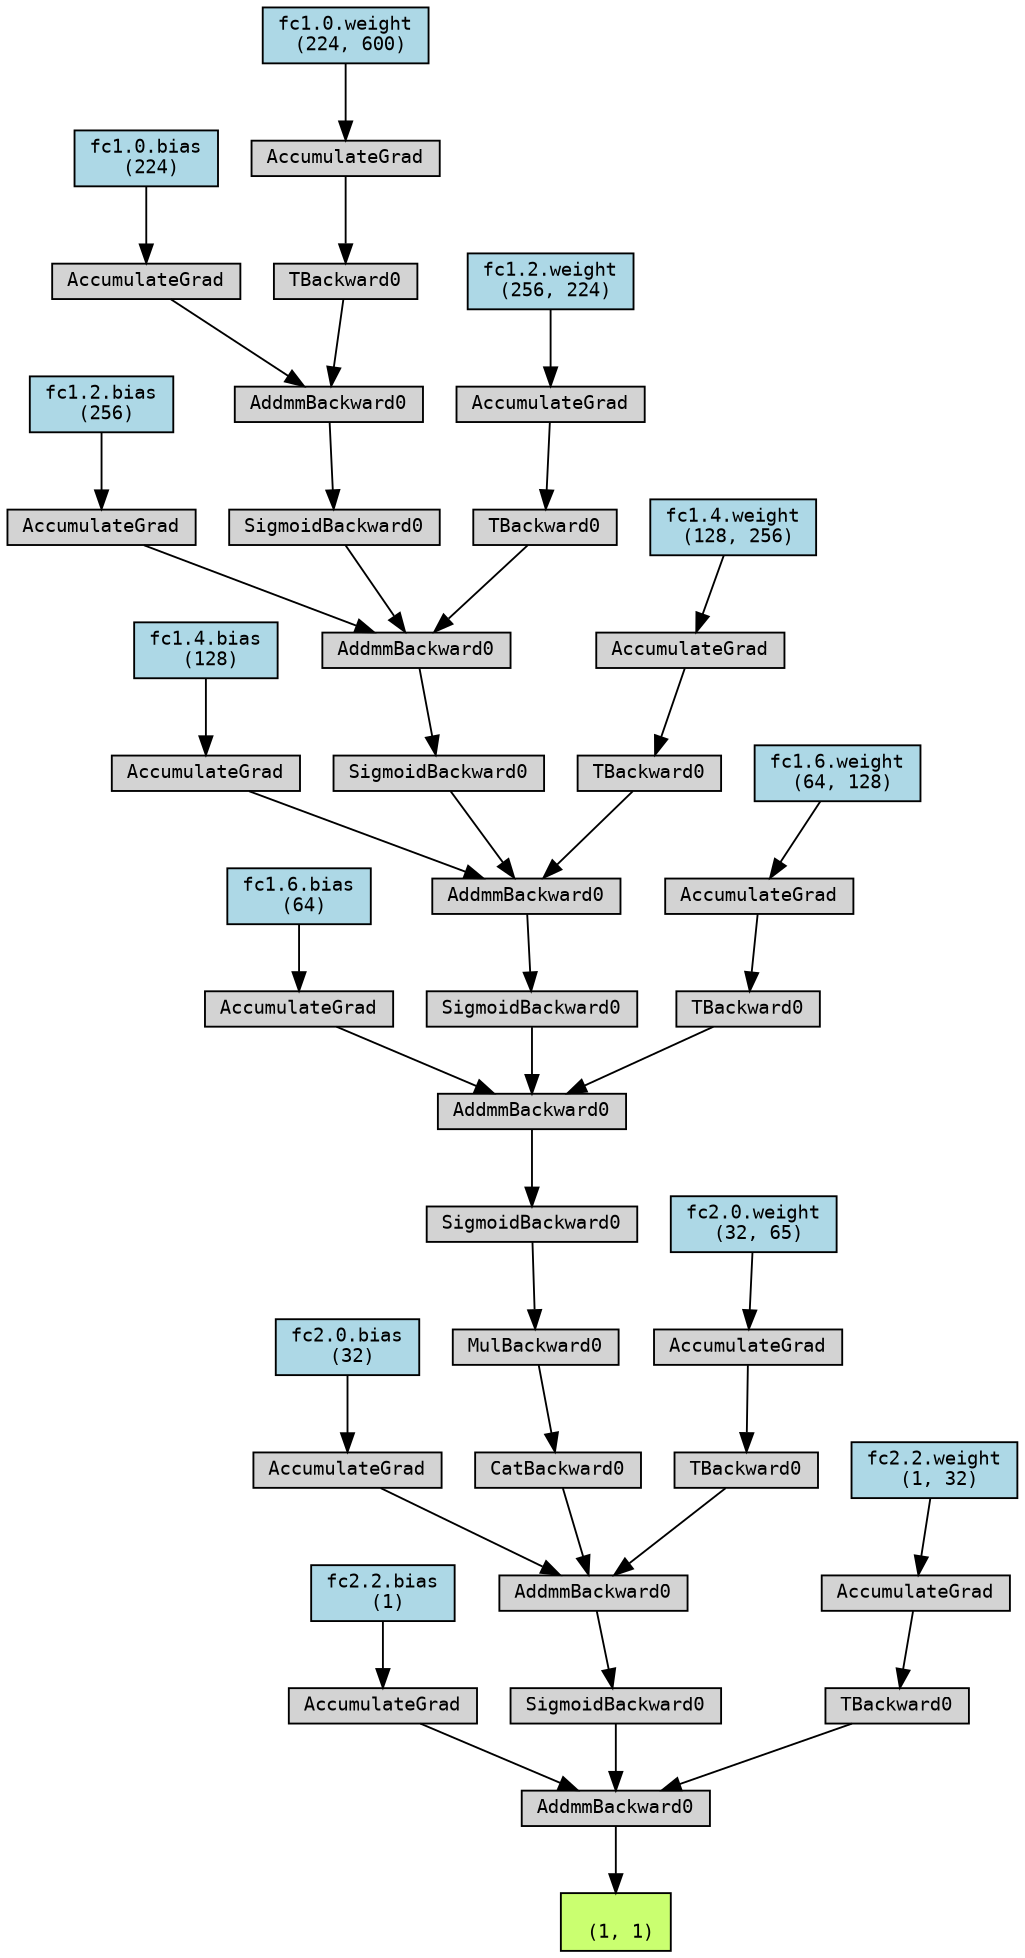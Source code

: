digraph {
	graph [size="13.049999999999999,13.049999999999999"]
	node [align=left fontname=monospace fontsize=10 height=0.2 ranksep=0.1 shape=box style=filled]
	2888300173872 [label="
 (1, 1)" fillcolor=darkolivegreen1]
	2888299842720 [label=AddmmBackward0]
	2888299843152 -> 2888299842720
	2888300173232 [label="fc2.2.bias
 (1)" fillcolor=lightblue]
	2888300173232 -> 2888299843152
	2888299843152 [label=AccumulateGrad]
	2888299843008 -> 2888299842720
	2888299843008 [label=SigmoidBackward0]
	2888299842960 -> 2888299843008
	2888299842960 [label=AddmmBackward0]
	2888299843344 -> 2888299842960
	2888300173072 [label="fc2.0.bias
 (32)" fillcolor=lightblue]
	2888300173072 -> 2888299843344
	2888299843344 [label=AccumulateGrad]
	2888299843296 -> 2888299842960
	2888299843296 [label=CatBackward0]
	2888300281968 -> 2888299843296
	2888300281968 [label=MulBackward0]
	2888300282160 -> 2888300281968
	2888300282160 [label=SigmoidBackward0]
	2888300282256 -> 2888300282160
	2888300282256 [label=AddmmBackward0]
	2888300282352 -> 2888300282256
	2888300172912 [label="fc1.6.bias
 (64)" fillcolor=lightblue]
	2888300172912 -> 2888300282352
	2888300282352 [label=AccumulateGrad]
	2888300282304 -> 2888300282256
	2888300282304 [label=SigmoidBackward0]
	2888300282448 -> 2888300282304
	2888300282448 [label=AddmmBackward0]
	2888300282640 -> 2888300282448
	2888300172752 [label="fc1.4.bias
 (128)" fillcolor=lightblue]
	2888300172752 -> 2888300282640
	2888300282640 [label=AccumulateGrad]
	2888300282592 -> 2888300282448
	2888300282592 [label=SigmoidBackward0]
	2888300282736 -> 2888300282592
	2888300282736 [label=AddmmBackward0]
	2888300282928 -> 2888300282736
	2887674168960 [label="fc1.2.bias
 (256)" fillcolor=lightblue]
	2887674168960 -> 2888300282928
	2888300282928 [label=AccumulateGrad]
	2888300282880 -> 2888300282736
	2888300282880 [label=SigmoidBackward0]
	2888300283024 -> 2888300282880
	2888300283024 [label=AddmmBackward0]
	2888300283216 -> 2888300283024
	2887674168320 [label="fc1.0.bias
 (224)" fillcolor=lightblue]
	2887674168320 -> 2888300283216
	2888300283216 [label=AccumulateGrad]
	2888300283168 -> 2888300283024
	2888300283168 [label=TBackward0]
	2888300283264 -> 2888300283168
	2887674168720 [label="fc1.0.weight
 (224, 600)" fillcolor=lightblue]
	2887674168720 -> 2888300283264
	2888300283264 [label=AccumulateGrad]
	2888300282832 -> 2888300282736
	2888300282832 [label=TBackward0]
	2888300283312 -> 2888300282832
	2887674168880 [label="fc1.2.weight
 (256, 224)" fillcolor=lightblue]
	2887674168880 -> 2888300283312
	2888300283312 [label=AccumulateGrad]
	2888300282544 -> 2888300282448
	2888300282544 [label=TBackward0]
	2888300283120 -> 2888300282544
	2888299819424 [label="fc1.4.weight
 (128, 256)" fillcolor=lightblue]
	2888299819424 -> 2888300283120
	2888300283120 [label=AccumulateGrad]
	2888300282064 -> 2888300282256
	2888300282064 [label=TBackward0]
	2888300282976 -> 2888300282064
	2888300172832 [label="fc1.6.weight
 (64, 128)" fillcolor=lightblue]
	2888300172832 -> 2888300282976
	2888300282976 [label=AccumulateGrad]
	2888299842912 -> 2888299842960
	2888299842912 [label=TBackward0]
	2888300282208 -> 2888299842912
	2888300172992 [label="fc2.0.weight
 (32, 65)" fillcolor=lightblue]
	2888300172992 -> 2888300282208
	2888300282208 [label=AccumulateGrad]
	2888299843056 -> 2888299842720
	2888299843056 [label=TBackward0]
	2888299842672 -> 2888299843056
	2888300173152 [label="fc2.2.weight
 (1, 32)" fillcolor=lightblue]
	2888300173152 -> 2888299842672
	2888299842672 [label=AccumulateGrad]
	2888299842720 -> 2888300173872
}
